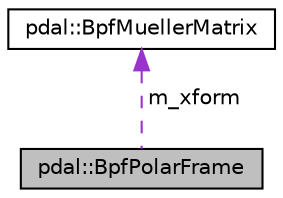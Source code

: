 digraph "pdal::BpfPolarFrame"
{
  edge [fontname="Helvetica",fontsize="10",labelfontname="Helvetica",labelfontsize="10"];
  node [fontname="Helvetica",fontsize="10",shape=record];
  Node1 [label="pdal::BpfPolarFrame",height=0.2,width=0.4,color="black", fillcolor="grey75", style="filled", fontcolor="black"];
  Node2 -> Node1 [dir="back",color="darkorchid3",fontsize="10",style="dashed",label=" m_xform" ,fontname="Helvetica"];
  Node2 [label="pdal::BpfMuellerMatrix",height=0.2,width=0.4,color="black", fillcolor="white", style="filled",URL="$structpdal_1_1BpfMuellerMatrix.html"];
}
